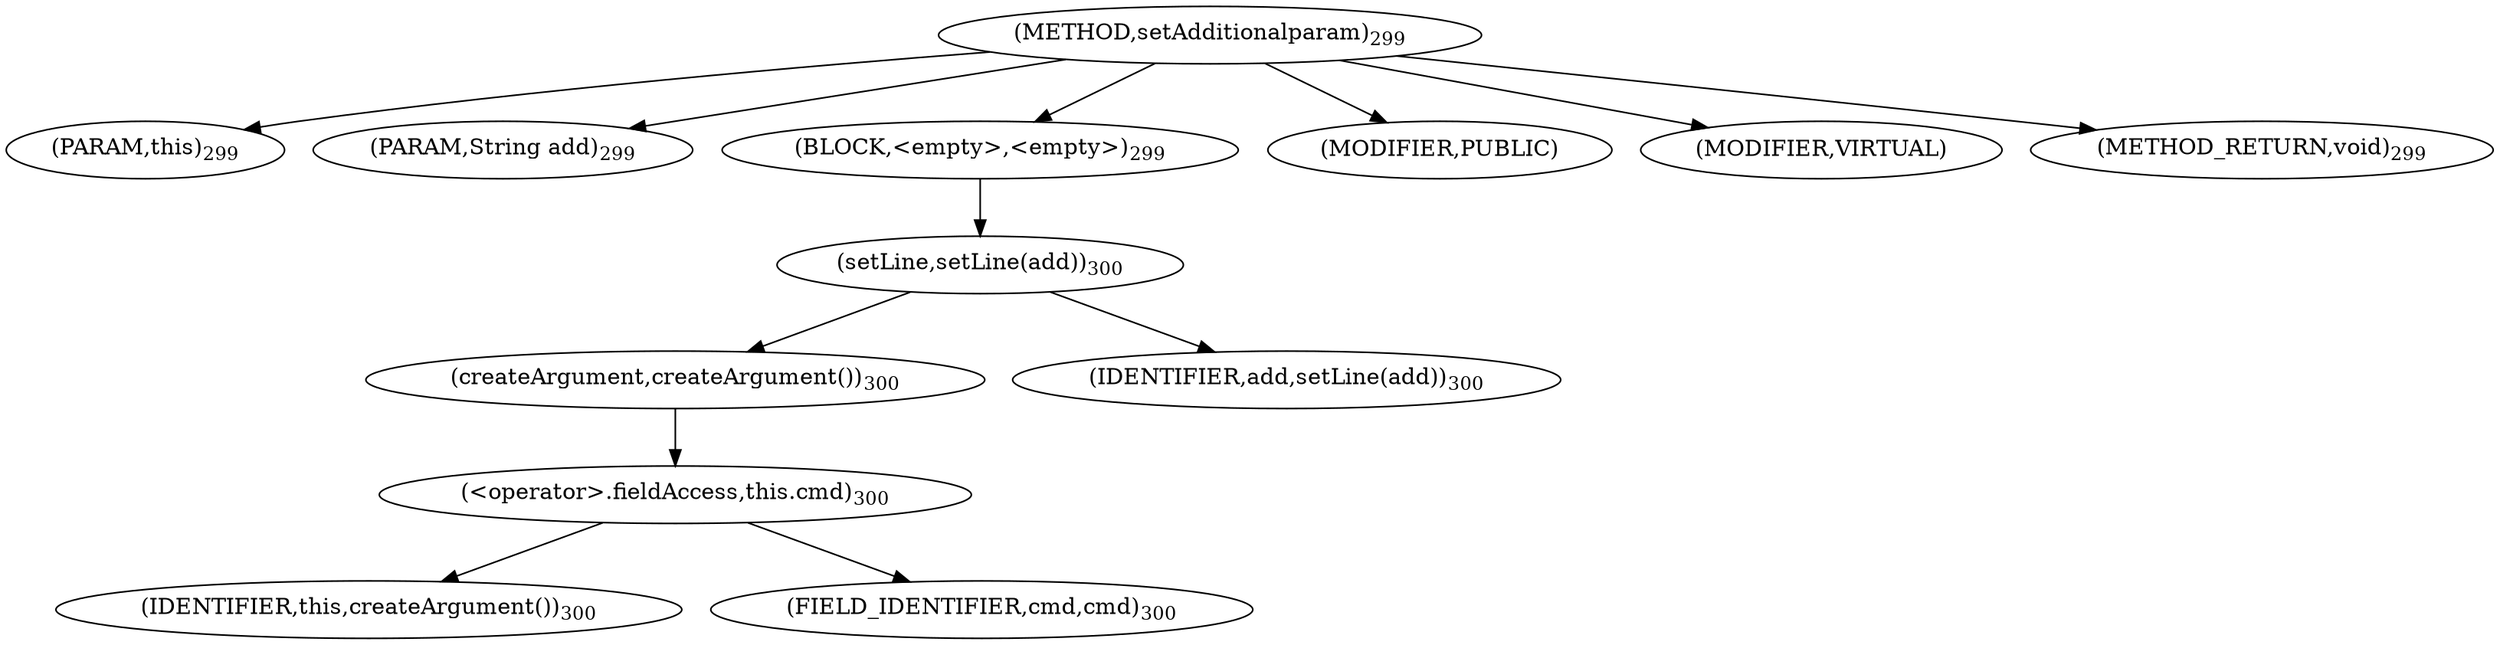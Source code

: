 digraph "setAdditionalparam" {  
"916" [label = <(METHOD,setAdditionalparam)<SUB>299</SUB>> ]
"917" [label = <(PARAM,this)<SUB>299</SUB>> ]
"918" [label = <(PARAM,String add)<SUB>299</SUB>> ]
"919" [label = <(BLOCK,&lt;empty&gt;,&lt;empty&gt;)<SUB>299</SUB>> ]
"920" [label = <(setLine,setLine(add))<SUB>300</SUB>> ]
"921" [label = <(createArgument,createArgument())<SUB>300</SUB>> ]
"922" [label = <(&lt;operator&gt;.fieldAccess,this.cmd)<SUB>300</SUB>> ]
"923" [label = <(IDENTIFIER,this,createArgument())<SUB>300</SUB>> ]
"924" [label = <(FIELD_IDENTIFIER,cmd,cmd)<SUB>300</SUB>> ]
"925" [label = <(IDENTIFIER,add,setLine(add))<SUB>300</SUB>> ]
"926" [label = <(MODIFIER,PUBLIC)> ]
"927" [label = <(MODIFIER,VIRTUAL)> ]
"928" [label = <(METHOD_RETURN,void)<SUB>299</SUB>> ]
  "916" -> "917" 
  "916" -> "918" 
  "916" -> "919" 
  "916" -> "926" 
  "916" -> "927" 
  "916" -> "928" 
  "919" -> "920" 
  "920" -> "921" 
  "920" -> "925" 
  "921" -> "922" 
  "922" -> "923" 
  "922" -> "924" 
}

